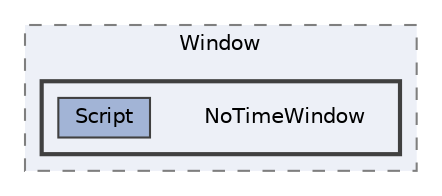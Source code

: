 digraph "003_Item/Window/NoTimeWindow"
{
 // LATEX_PDF_SIZE
  bgcolor="transparent";
  edge [fontname=Helvetica,fontsize=10,labelfontname=Helvetica,labelfontsize=10];
  node [fontname=Helvetica,fontsize=10,shape=box,height=0.2,width=0.4];
  compound=true
  subgraph clusterdir_bc3c7fb0d954079f7ecf434b10bcd730 {
    graph [ bgcolor="#edf0f7", pencolor="grey50", label="Window", fontname=Helvetica,fontsize=10 style="filled,dashed", URL="dir_bc3c7fb0d954079f7ecf434b10bcd730.html",tooltip=""]
  subgraph clusterdir_5aa3f6b95b243702e88b73e8717009a6 {
    graph [ bgcolor="#edf0f7", pencolor="grey25", label="", fontname=Helvetica,fontsize=10 style="filled,bold", URL="dir_5aa3f6b95b243702e88b73e8717009a6.html",tooltip=""]
    dir_5aa3f6b95b243702e88b73e8717009a6 [shape=plaintext, label="NoTimeWindow"];
  dir_2812091c6866b95f26a67989a9ec3c4a [label="Script", fillcolor="#a2b4d6", color="grey25", style="filled", URL="dir_2812091c6866b95f26a67989a9ec3c4a.html",tooltip=""];
  }
  }
}
